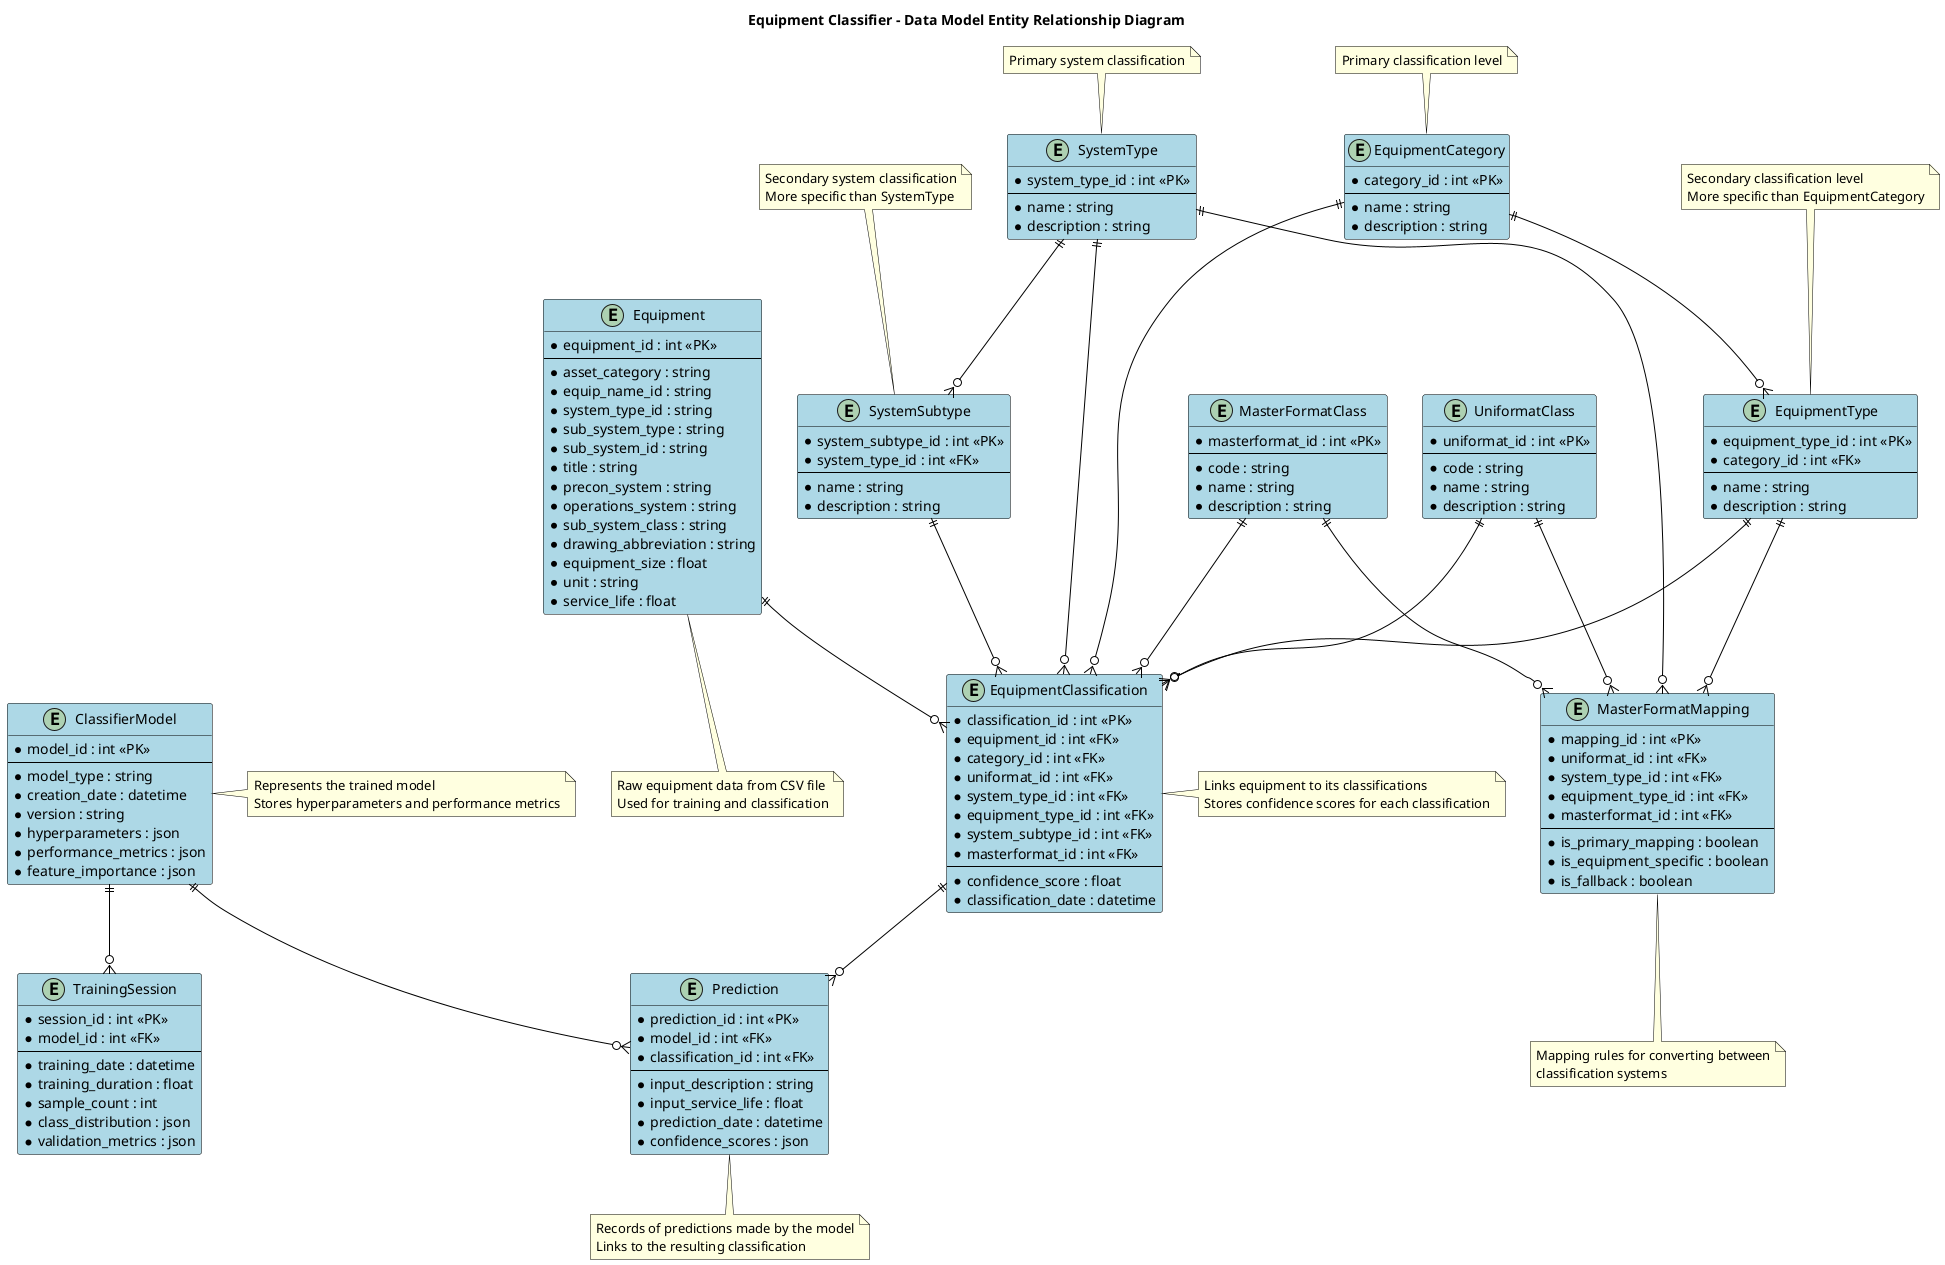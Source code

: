 @startuml "Equipment Classifier Data Model"

' Define the styles
skinparam packageStyle rectangle
skinparam componentStyle uml2
skinparam backgroundColor white
skinparam arrowColor black
skinparam classBackgroundColor lightblue
skinparam classBorderColor black
skinparam noteBackgroundColor lightyellow
skinparam noteBorderColor black

' Title
title Equipment Classifier - Data Model Entity Relationship Diagram

' Input Data Entity
entity "Equipment" as Equipment {
  * equipment_id : int <<PK>>
  --
  * asset_category : string
  * equip_name_id : string
  * system_type_id : string
  * sub_system_type : string
  * sub_system_id : string
  * title : string
  * precon_system : string
  * operations_system : string
  * sub_system_class : string
  * drawing_abbreviation : string
  * equipment_size : float
  * unit : string
  * service_life : float
}

' Classification Entities
entity "EquipmentCategory" as EquipmentCategory {
  * category_id : int <<PK>>
  --
  * name : string
  * description : string
}

entity "UniformatClass" as UniformatClass {
  * uniformat_id : int <<PK>>
  --
  * code : string
  * name : string
  * description : string
}

entity "SystemType" as SystemType {
  * system_type_id : int <<PK>>
  --
  * name : string
  * description : string
}

entity "EquipmentType" as EquipmentType {
  * equipment_type_id : int <<PK>>
  * category_id : int <<FK>>
  --
  * name : string
  * description : string
}

entity "SystemSubtype" as SystemSubtype {
  * system_subtype_id : int <<PK>>
  * system_type_id : int <<FK>>
  --
  * name : string
  * description : string
}

entity "MasterFormatClass" as MasterFormatClass {
  * masterformat_id : int <<PK>>
  --
  * code : string
  * name : string
  * description : string
}

' Mapping Entities
entity "EquipmentClassification" as EquipmentClassification {
  * classification_id : int <<PK>>
  * equipment_id : int <<FK>>
  * category_id : int <<FK>>
  * uniformat_id : int <<FK>>
  * system_type_id : int <<FK>>
  * equipment_type_id : int <<FK>>
  * system_subtype_id : int <<FK>>
  * masterformat_id : int <<FK>>
  --
  * confidence_score : float
  * classification_date : datetime
}

entity "MasterFormatMapping" as MasterFormatMapping {
  * mapping_id : int <<PK>>
  * uniformat_id : int <<FK>>
  * system_type_id : int <<FK>>
  * equipment_type_id : int <<FK>>
  * masterformat_id : int <<FK>>
  --
  * is_primary_mapping : boolean
  * is_equipment_specific : boolean
  * is_fallback : boolean
}

' Model Entities
entity "ClassifierModel" as ClassifierModel {
  * model_id : int <<PK>>
  --
  * model_type : string
  * creation_date : datetime
  * version : string
  * hyperparameters : json
  * performance_metrics : json
  * feature_importance : json
}

entity "TrainingSession" as TrainingSession {
  * session_id : int <<PK>>
  * model_id : int <<FK>>
  --
  * training_date : datetime
  * training_duration : float
  * sample_count : int
  * class_distribution : json
  * validation_metrics : json
}

entity "Prediction" as Prediction {
  * prediction_id : int <<PK>>
  * model_id : int <<FK>>
  * classification_id : int <<FK>>
  --
  * input_description : string
  * input_service_life : float
  * prediction_date : datetime
  * confidence_scores : json
}

' Define relationships
Equipment ||--o{ EquipmentClassification
EquipmentCategory ||--o{ EquipmentClassification
EquipmentCategory ||--o{ EquipmentType
UniformatClass ||--o{ EquipmentClassification
SystemType ||--o{ EquipmentClassification
SystemType ||--o{ SystemSubtype
EquipmentType ||--o{ EquipmentClassification
SystemSubtype ||--o{ EquipmentClassification
MasterFormatClass ||--o{ EquipmentClassification
MasterFormatClass ||--o{ MasterFormatMapping

UniformatClass ||--o{ MasterFormatMapping
SystemType ||--o{ MasterFormatMapping
EquipmentType ||--o{ MasterFormatMapping

ClassifierModel ||--o{ TrainingSession
ClassifierModel ||--o{ Prediction
EquipmentClassification ||--o{ Prediction

' Add notes
note bottom of Equipment
  Raw equipment data from CSV file
  Used for training and classification
end note

note right of EquipmentClassification
  Links equipment to its classifications
  Stores confidence scores for each classification
end note

note bottom of MasterFormatMapping
  Mapping rules for converting between
  classification systems
end note

note right of ClassifierModel
  Represents the trained model
  Stores hyperparameters and performance metrics
end note

note bottom of Prediction
  Records of predictions made by the model
  Links to the resulting classification
end note

note top of EquipmentCategory
  Primary classification level
end note

note top of EquipmentType
  Secondary classification level
  More specific than EquipmentCategory
end note

note top of SystemType
  Primary system classification
end note

note top of SystemSubtype
  Secondary system classification
  More specific than SystemType
end note

@enduml